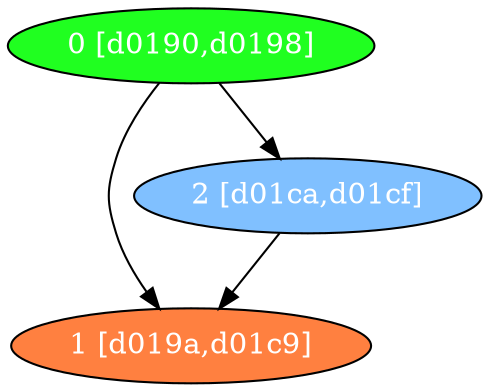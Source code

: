 diGraph libnss3{
	libnss3_0  [style=filled fillcolor="#20FF20" fontcolor="#ffffff" shape=oval label="0 [d0190,d0198]"]
	libnss3_1  [style=filled fillcolor="#FF8040" fontcolor="#ffffff" shape=oval label="1 [d019a,d01c9]"]
	libnss3_2  [style=filled fillcolor="#80C0FF" fontcolor="#ffffff" shape=oval label="2 [d01ca,d01cf]"]

	libnss3_0 -> libnss3_1
	libnss3_0 -> libnss3_2
	libnss3_2 -> libnss3_1
}